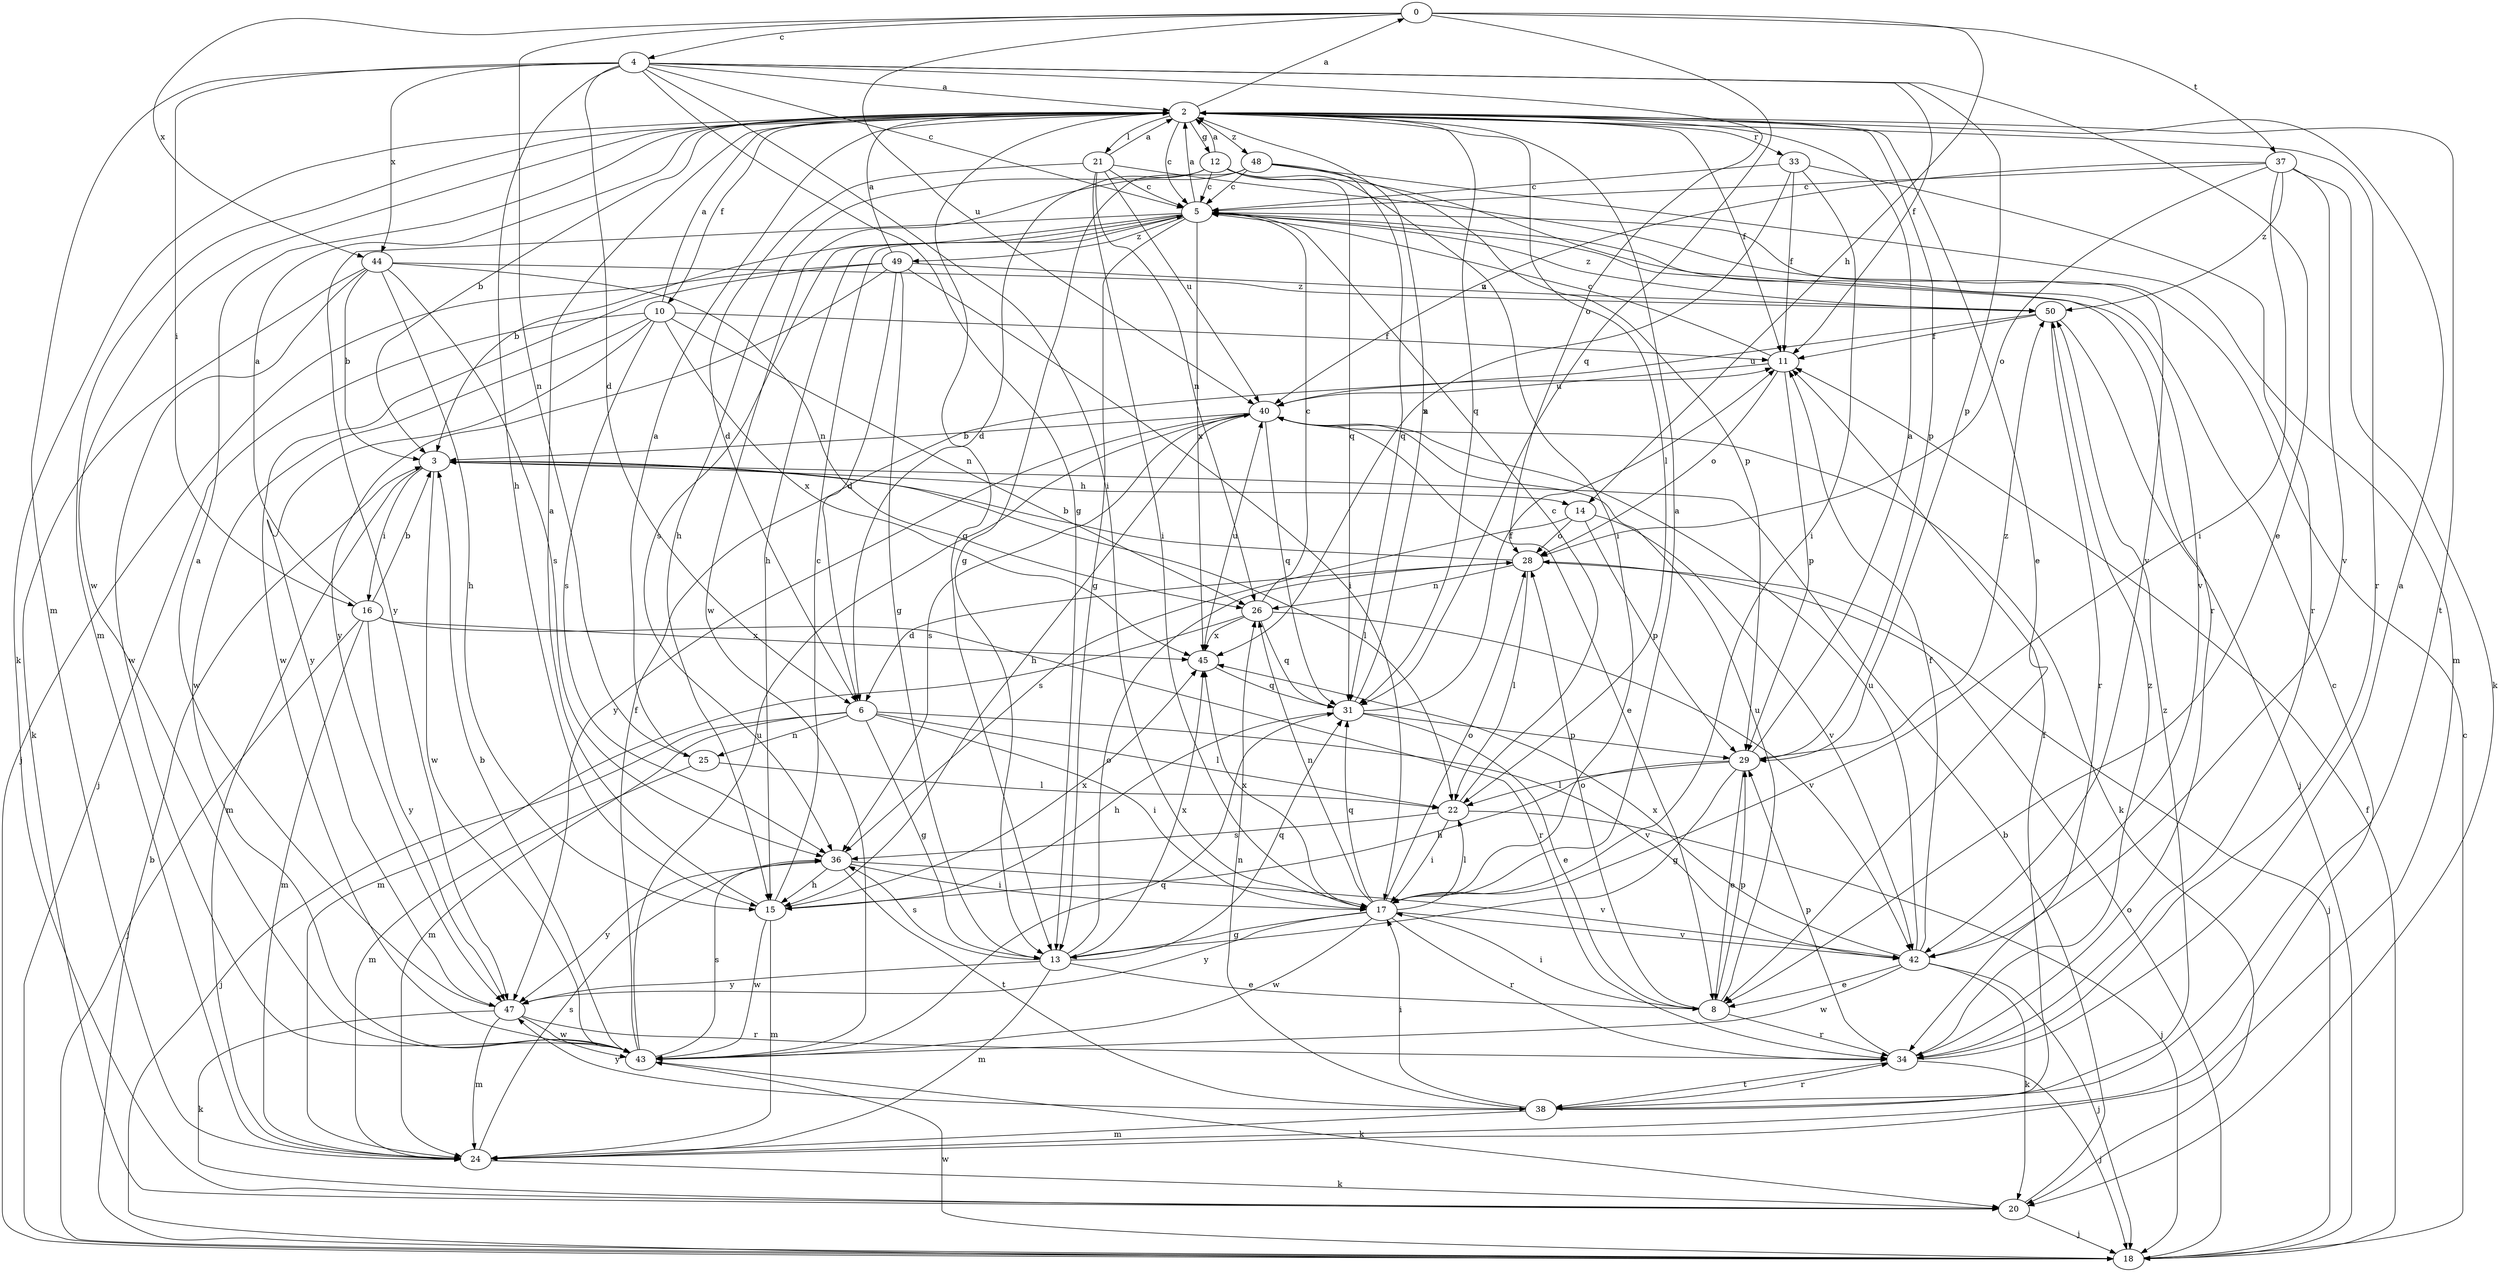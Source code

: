 strict digraph  {
0;
2;
3;
4;
5;
6;
8;
10;
11;
12;
13;
14;
15;
16;
17;
18;
20;
21;
22;
24;
25;
26;
28;
29;
31;
33;
34;
36;
37;
38;
40;
42;
43;
44;
45;
47;
48;
49;
50;
0 -> 4  [label=c];
0 -> 14  [label=h];
0 -> 25  [label=n];
0 -> 31  [label=q];
0 -> 37  [label=t];
0 -> 40  [label=u];
0 -> 44  [label=x];
2 -> 0  [label=a];
2 -> 3  [label=b];
2 -> 5  [label=c];
2 -> 8  [label=e];
2 -> 10  [label=f];
2 -> 11  [label=f];
2 -> 12  [label=g];
2 -> 13  [label=g];
2 -> 20  [label=k];
2 -> 21  [label=l];
2 -> 22  [label=l];
2 -> 24  [label=m];
2 -> 29  [label=p];
2 -> 31  [label=q];
2 -> 33  [label=r];
2 -> 34  [label=r];
2 -> 38  [label=t];
2 -> 43  [label=w];
2 -> 48  [label=z];
3 -> 14  [label=h];
3 -> 16  [label=i];
3 -> 22  [label=l];
3 -> 24  [label=m];
3 -> 43  [label=w];
4 -> 2  [label=a];
4 -> 5  [label=c];
4 -> 6  [label=d];
4 -> 8  [label=e];
4 -> 11  [label=f];
4 -> 13  [label=g];
4 -> 15  [label=h];
4 -> 16  [label=i];
4 -> 17  [label=i];
4 -> 24  [label=m];
4 -> 28  [label=o];
4 -> 29  [label=p];
4 -> 44  [label=x];
5 -> 2  [label=a];
5 -> 3  [label=b];
5 -> 13  [label=g];
5 -> 15  [label=h];
5 -> 36  [label=s];
5 -> 42  [label=v];
5 -> 45  [label=x];
5 -> 47  [label=y];
5 -> 49  [label=z];
5 -> 50  [label=z];
6 -> 13  [label=g];
6 -> 17  [label=i];
6 -> 18  [label=j];
6 -> 22  [label=l];
6 -> 24  [label=m];
6 -> 25  [label=n];
6 -> 42  [label=v];
8 -> 17  [label=i];
8 -> 28  [label=o];
8 -> 29  [label=p];
8 -> 34  [label=r];
8 -> 40  [label=u];
10 -> 2  [label=a];
10 -> 11  [label=f];
10 -> 18  [label=j];
10 -> 26  [label=n];
10 -> 36  [label=s];
10 -> 43  [label=w];
10 -> 45  [label=x];
10 -> 47  [label=y];
11 -> 5  [label=c];
11 -> 28  [label=o];
11 -> 29  [label=p];
11 -> 40  [label=u];
12 -> 2  [label=a];
12 -> 5  [label=c];
12 -> 6  [label=d];
12 -> 15  [label=h];
12 -> 17  [label=i];
12 -> 31  [label=q];
12 -> 34  [label=r];
13 -> 8  [label=e];
13 -> 24  [label=m];
13 -> 28  [label=o];
13 -> 31  [label=q];
13 -> 36  [label=s];
13 -> 45  [label=x];
13 -> 47  [label=y];
14 -> 28  [label=o];
14 -> 29  [label=p];
14 -> 36  [label=s];
14 -> 42  [label=v];
15 -> 2  [label=a];
15 -> 5  [label=c];
15 -> 24  [label=m];
15 -> 43  [label=w];
15 -> 45  [label=x];
16 -> 2  [label=a];
16 -> 3  [label=b];
16 -> 18  [label=j];
16 -> 24  [label=m];
16 -> 34  [label=r];
16 -> 45  [label=x];
16 -> 47  [label=y];
17 -> 2  [label=a];
17 -> 13  [label=g];
17 -> 22  [label=l];
17 -> 26  [label=n];
17 -> 28  [label=o];
17 -> 31  [label=q];
17 -> 34  [label=r];
17 -> 42  [label=v];
17 -> 43  [label=w];
17 -> 45  [label=x];
17 -> 47  [label=y];
18 -> 3  [label=b];
18 -> 5  [label=c];
18 -> 11  [label=f];
18 -> 28  [label=o];
18 -> 43  [label=w];
20 -> 3  [label=b];
20 -> 18  [label=j];
21 -> 2  [label=a];
21 -> 5  [label=c];
21 -> 6  [label=d];
21 -> 17  [label=i];
21 -> 26  [label=n];
21 -> 40  [label=u];
21 -> 42  [label=v];
22 -> 5  [label=c];
22 -> 17  [label=i];
22 -> 18  [label=j];
22 -> 36  [label=s];
24 -> 5  [label=c];
24 -> 20  [label=k];
24 -> 36  [label=s];
25 -> 2  [label=a];
25 -> 22  [label=l];
25 -> 24  [label=m];
26 -> 5  [label=c];
26 -> 24  [label=m];
26 -> 31  [label=q];
26 -> 42  [label=v];
26 -> 45  [label=x];
28 -> 3  [label=b];
28 -> 6  [label=d];
28 -> 18  [label=j];
28 -> 22  [label=l];
28 -> 26  [label=n];
29 -> 2  [label=a];
29 -> 8  [label=e];
29 -> 13  [label=g];
29 -> 15  [label=h];
29 -> 22  [label=l];
29 -> 50  [label=z];
31 -> 2  [label=a];
31 -> 8  [label=e];
31 -> 11  [label=f];
31 -> 15  [label=h];
31 -> 29  [label=p];
33 -> 5  [label=c];
33 -> 11  [label=f];
33 -> 17  [label=i];
33 -> 34  [label=r];
33 -> 45  [label=x];
34 -> 2  [label=a];
34 -> 18  [label=j];
34 -> 29  [label=p];
34 -> 38  [label=t];
34 -> 50  [label=z];
36 -> 15  [label=h];
36 -> 17  [label=i];
36 -> 38  [label=t];
36 -> 42  [label=v];
36 -> 47  [label=y];
37 -> 5  [label=c];
37 -> 17  [label=i];
37 -> 20  [label=k];
37 -> 28  [label=o];
37 -> 40  [label=u];
37 -> 42  [label=v];
37 -> 50  [label=z];
38 -> 11  [label=f];
38 -> 17  [label=i];
38 -> 24  [label=m];
38 -> 26  [label=n];
38 -> 34  [label=r];
38 -> 47  [label=y];
38 -> 50  [label=z];
40 -> 3  [label=b];
40 -> 8  [label=e];
40 -> 15  [label=h];
40 -> 20  [label=k];
40 -> 31  [label=q];
40 -> 36  [label=s];
40 -> 47  [label=y];
42 -> 8  [label=e];
42 -> 11  [label=f];
42 -> 18  [label=j];
42 -> 20  [label=k];
42 -> 40  [label=u];
42 -> 43  [label=w];
42 -> 45  [label=x];
43 -> 3  [label=b];
43 -> 11  [label=f];
43 -> 20  [label=k];
43 -> 31  [label=q];
43 -> 36  [label=s];
43 -> 40  [label=u];
44 -> 3  [label=b];
44 -> 15  [label=h];
44 -> 20  [label=k];
44 -> 26  [label=n];
44 -> 36  [label=s];
44 -> 43  [label=w];
44 -> 50  [label=z];
45 -> 31  [label=q];
45 -> 40  [label=u];
47 -> 2  [label=a];
47 -> 20  [label=k];
47 -> 24  [label=m];
47 -> 34  [label=r];
47 -> 43  [label=w];
48 -> 5  [label=c];
48 -> 13  [label=g];
48 -> 24  [label=m];
48 -> 29  [label=p];
48 -> 31  [label=q];
48 -> 43  [label=w];
49 -> 2  [label=a];
49 -> 6  [label=d];
49 -> 13  [label=g];
49 -> 17  [label=i];
49 -> 18  [label=j];
49 -> 43  [label=w];
49 -> 47  [label=y];
49 -> 50  [label=z];
50 -> 11  [label=f];
50 -> 18  [label=j];
50 -> 34  [label=r];
50 -> 40  [label=u];
}

